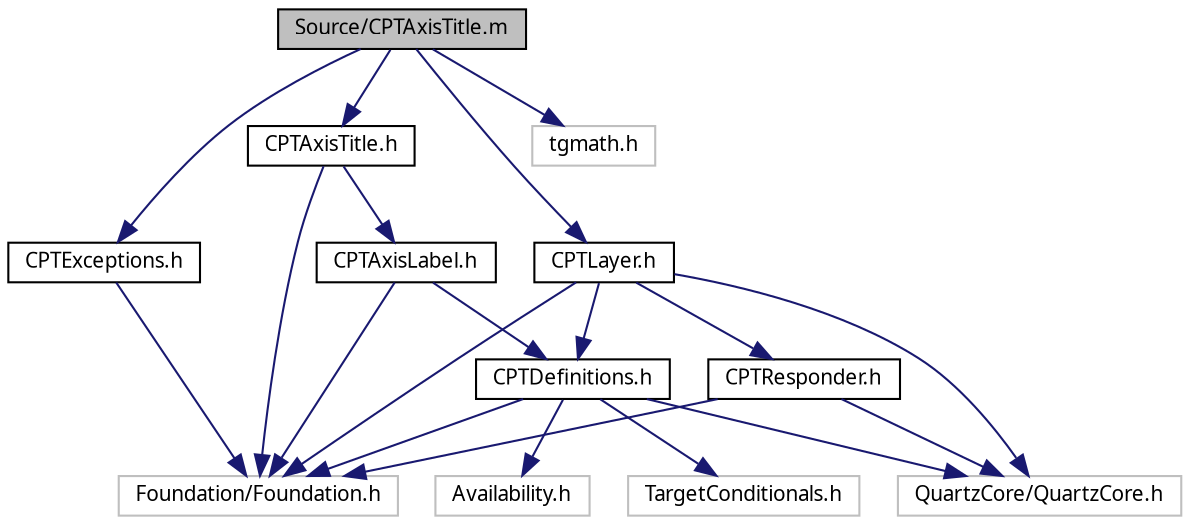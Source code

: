 digraph G
{
  bgcolor="transparent";
  edge [fontname="Lucinda Grande",fontsize="10",labelfontname="Lucinda Grande",labelfontsize="10"];
  node [fontname="Lucinda Grande",fontsize="10",shape=record];
  Node1 [label="Source/CPTAxisTitle.m",height=0.2,width=0.4,color="black", fillcolor="grey75", style="filled" fontcolor="black"];
  Node1 -> Node2 [color="midnightblue",fontsize="10",style="solid",fontname="Lucinda Grande"];
  Node2 [label="CPTAxisTitle.h",height=0.2,width=0.4,color="black",URL="$_c_p_t_axis_title_8h.html"];
  Node2 -> Node3 [color="midnightblue",fontsize="10",style="solid",fontname="Lucinda Grande"];
  Node3 [label="Foundation/Foundation.h",height=0.2,width=0.4,color="grey75"];
  Node2 -> Node4 [color="midnightblue",fontsize="10",style="solid",fontname="Lucinda Grande"];
  Node4 [label="CPTAxisLabel.h",height=0.2,width=0.4,color="black",URL="$_c_p_t_axis_label_8h.html"];
  Node4 -> Node3 [color="midnightblue",fontsize="10",style="solid",fontname="Lucinda Grande"];
  Node4 -> Node5 [color="midnightblue",fontsize="10",style="solid",fontname="Lucinda Grande"];
  Node5 [label="CPTDefinitions.h",height=0.2,width=0.4,color="black",URL="$_c_p_t_definitions_8h.html"];
  Node5 -> Node6 [color="midnightblue",fontsize="10",style="solid",fontname="Lucinda Grande"];
  Node6 [label="QuartzCore/QuartzCore.h",height=0.2,width=0.4,color="grey75"];
  Node5 -> Node7 [color="midnightblue",fontsize="10",style="solid",fontname="Lucinda Grande"];
  Node7 [label="Availability.h",height=0.2,width=0.4,color="grey75"];
  Node5 -> Node8 [color="midnightblue",fontsize="10",style="solid",fontname="Lucinda Grande"];
  Node8 [label="TargetConditionals.h",height=0.2,width=0.4,color="grey75"];
  Node5 -> Node3 [color="midnightblue",fontsize="10",style="solid",fontname="Lucinda Grande"];
  Node1 -> Node9 [color="midnightblue",fontsize="10",style="solid",fontname="Lucinda Grande"];
  Node9 [label="CPTExceptions.h",height=0.2,width=0.4,color="black",URL="$_c_p_t_exceptions_8h.html"];
  Node9 -> Node3 [color="midnightblue",fontsize="10",style="solid",fontname="Lucinda Grande"];
  Node1 -> Node10 [color="midnightblue",fontsize="10",style="solid",fontname="Lucinda Grande"];
  Node10 [label="CPTLayer.h",height=0.2,width=0.4,color="black",URL="$_c_p_t_layer_8h.html"];
  Node10 -> Node11 [color="midnightblue",fontsize="10",style="solid",fontname="Lucinda Grande"];
  Node11 [label="CPTResponder.h",height=0.2,width=0.4,color="black",URL="$_c_p_t_responder_8h.html"];
  Node11 -> Node6 [color="midnightblue",fontsize="10",style="solid",fontname="Lucinda Grande"];
  Node11 -> Node3 [color="midnightblue",fontsize="10",style="solid",fontname="Lucinda Grande"];
  Node10 -> Node3 [color="midnightblue",fontsize="10",style="solid",fontname="Lucinda Grande"];
  Node10 -> Node6 [color="midnightblue",fontsize="10",style="solid",fontname="Lucinda Grande"];
  Node10 -> Node5 [color="midnightblue",fontsize="10",style="solid",fontname="Lucinda Grande"];
  Node1 -> Node12 [color="midnightblue",fontsize="10",style="solid",fontname="Lucinda Grande"];
  Node12 [label="tgmath.h",height=0.2,width=0.4,color="grey75"];
}
